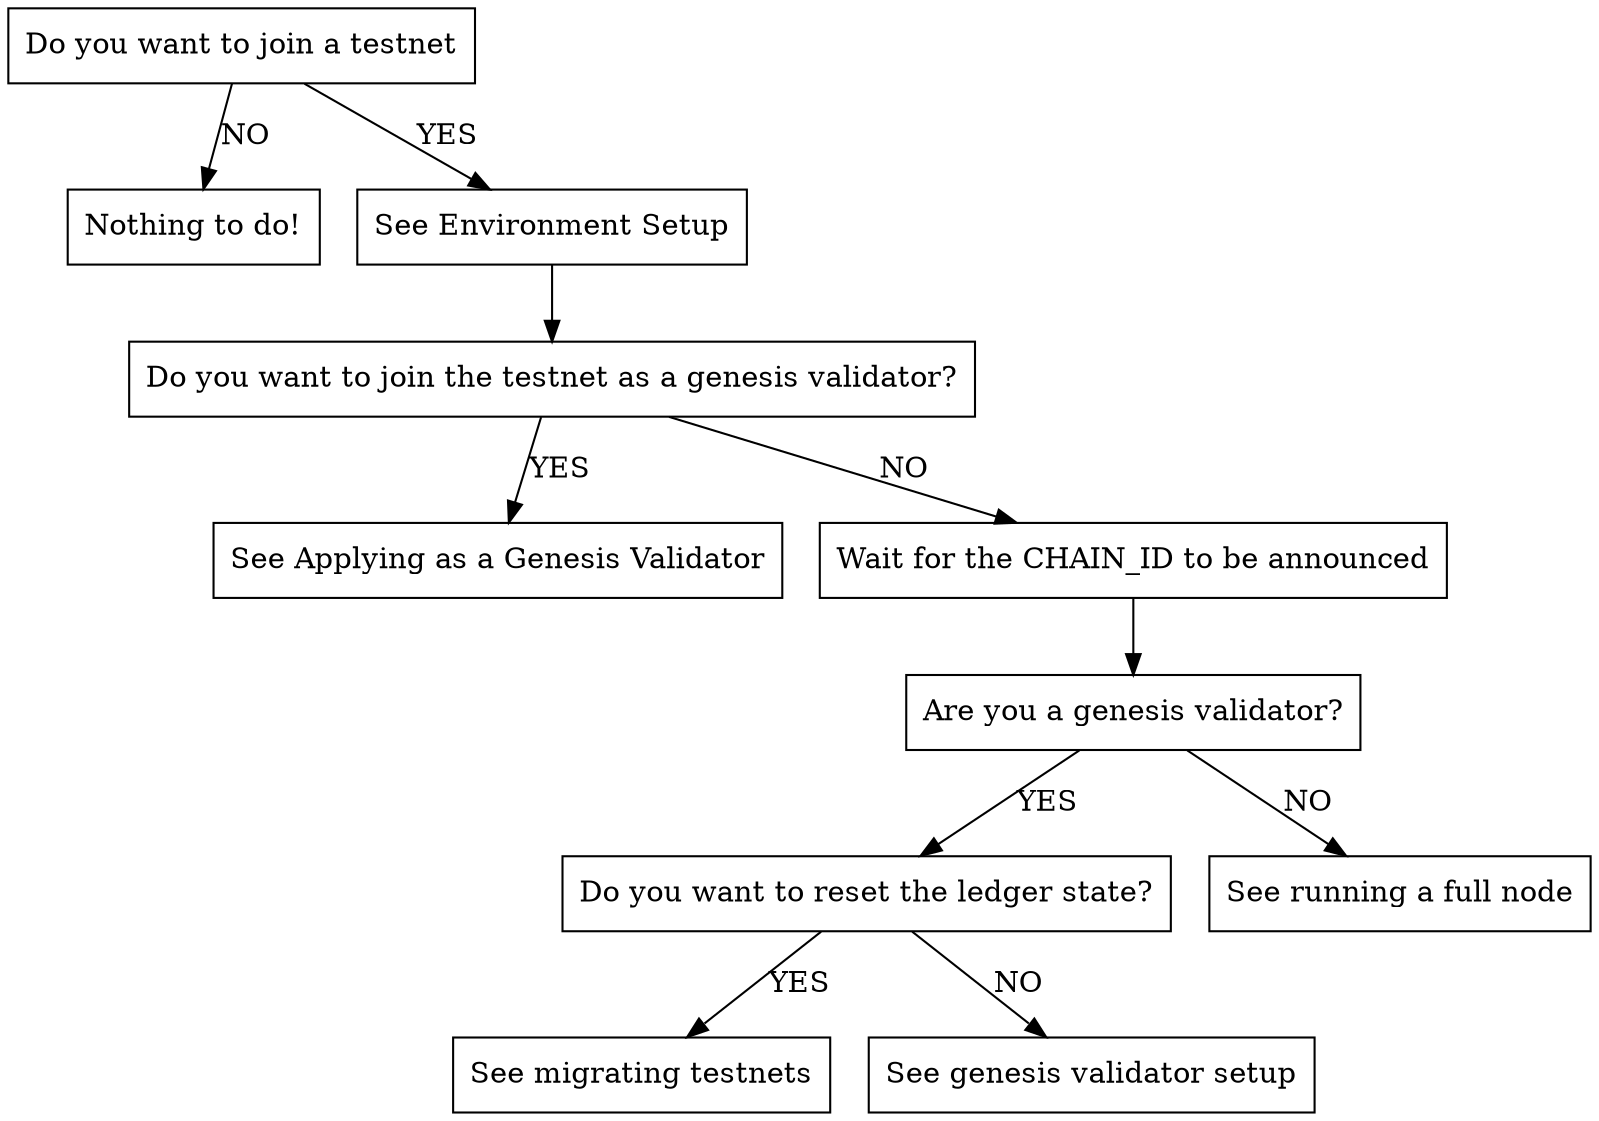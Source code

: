 digraph Flowchart {
    rankdir=UD;
    node [shape=box];
    A [label="Do you want to join a testnet"];
    B [label="Nothing to do!"];
    C [label="See Environment Setup"];
    D [label="Do you want to join the testnet as a genesis validator?"];
    E [label="See Applying as a Genesis Validator"];
    F [label="Wait for the CHAIN_ID to be announced"];
    G [label="Are you a genesis validator?"];
    H [label="Do you want to reset the ledger state?"];
    I [label="See running a full node"];
    J [label="See migrating testnets"];
    K [label="See genesis validator setup"];
    A -> B [label="NO"];
    A -> C [label="YES"];
    C -> D;
    D -> E [label="YES"];
    D -> F [label="NO"];
    F -> G;
    G -> H [label="YES"];
    G -> I [label="NO"];
    H -> J [label="YES"];
    H -> K [label="NO"];
}